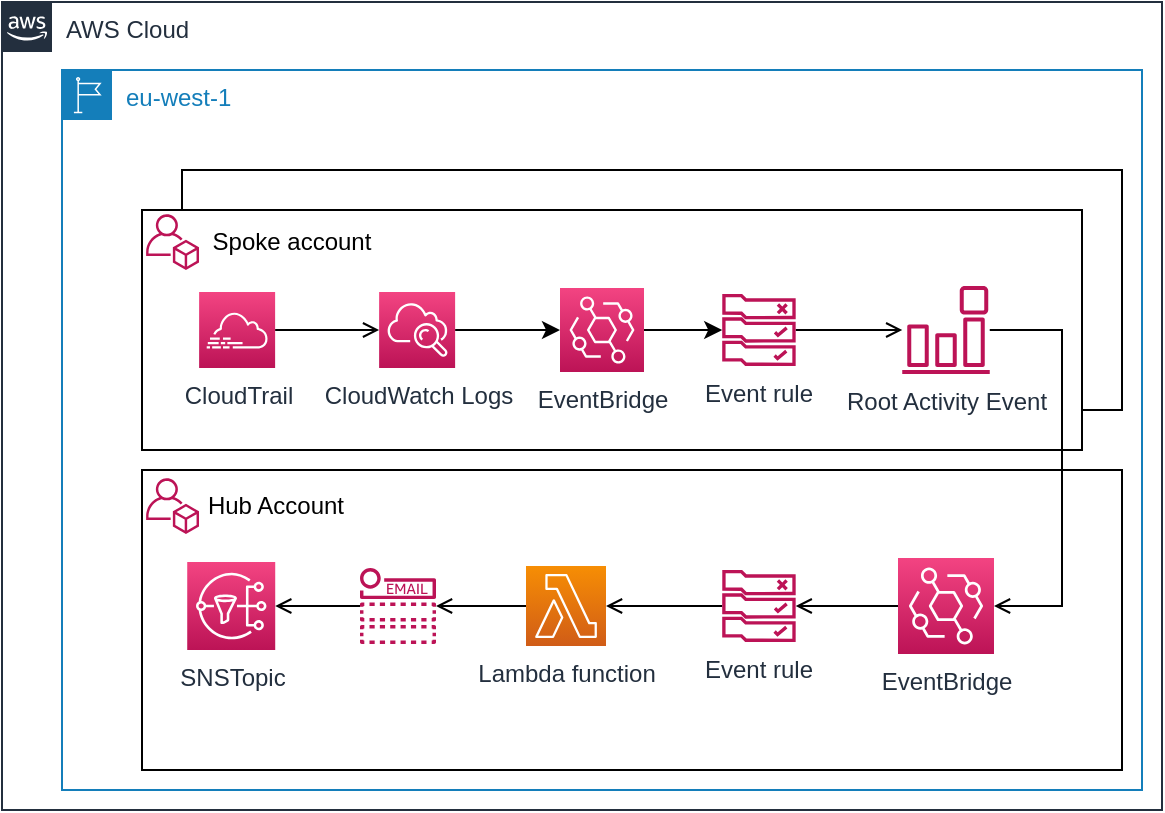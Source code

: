 <mxfile version="12.4.8" type="device"><diagram id="ggwZvdEYyTPmZVuKmk9l" name="Page-1"><mxGraphModel dx="1298" dy="722" grid="1" gridSize="10" guides="1" tooltips="1" connect="1" arrows="1" fold="1" page="1" pageScale="1" pageWidth="850" pageHeight="1100" math="0" shadow="0"><root><mxCell id="0"/><mxCell id="1" parent="0"/><mxCell id="MZmn24VY5U7Dj_5b3_eo-1" value="eu-west-1" style="points=[[0,0],[0.25,0],[0.5,0],[0.75,0],[1,0],[1,0.25],[1,0.5],[1,0.75],[1,1],[0.75,1],[0.5,1],[0.25,1],[0,1],[0,0.75],[0,0.5],[0,0.25]];outlineConnect=0;gradientColor=none;html=1;whiteSpace=wrap;fontSize=12;fontStyle=0;shape=mxgraph.aws4.group;grIcon=mxgraph.aws4.group_region;strokeColor=#147EBA;fillColor=none;verticalAlign=top;align=left;spacingLeft=30;fontColor=#147EBA;dashed=0;" parent="1" vertex="1"><mxGeometry x="130" y="40" width="540" height="360" as="geometry"/></mxCell><mxCell id="MZmn24VY5U7Dj_5b3_eo-2" value="" style="rounded=0;whiteSpace=wrap;html=1;" parent="1" vertex="1"><mxGeometry x="170" y="240" width="490" height="150" as="geometry"/></mxCell><mxCell id="MZmn24VY5U7Dj_5b3_eo-3" value="" style="rounded=0;whiteSpace=wrap;html=1;" parent="1" vertex="1"><mxGeometry x="190" y="90" width="470" height="120" as="geometry"/></mxCell><mxCell id="MZmn24VY5U7Dj_5b3_eo-4" value="" style="rounded=0;whiteSpace=wrap;html=1;" parent="1" vertex="1"><mxGeometry x="170" y="110" width="470" height="120" as="geometry"/></mxCell><mxCell id="MZmn24VY5U7Dj_5b3_eo-5" value="Spoke account" style="text;html=1;strokeColor=none;fillColor=none;align=center;verticalAlign=middle;whiteSpace=wrap;rounded=0;" parent="1" vertex="1"><mxGeometry x="180" y="116" width="130" height="20" as="geometry"/></mxCell><mxCell id="MZmn24VY5U7Dj_5b3_eo-7" value="Hub Account" style="text;html=1;strokeColor=none;fillColor=none;align=center;verticalAlign=middle;whiteSpace=wrap;rounded=0;" parent="1" vertex="1"><mxGeometry x="172" y="248" width="130" height="20" as="geometry"/></mxCell><mxCell id="MZmn24VY5U7Dj_5b3_eo-8" style="edgeStyle=orthogonalEdgeStyle;rounded=0;orthogonalLoop=1;jettySize=auto;html=1;endArrow=open;endFill=0;" parent="1" source="MZmn24VY5U7Dj_5b3_eo-9" target="MZmn24VY5U7Dj_5b3_eo-11" edge="1"><mxGeometry relative="1" as="geometry"/></mxCell><mxCell id="MZmn24VY5U7Dj_5b3_eo-9" value="CloudTrail" style="outlineConnect=0;fontColor=#232F3E;gradientColor=#F34482;gradientDirection=north;fillColor=#BC1356;strokeColor=#ffffff;dashed=0;verticalLabelPosition=bottom;verticalAlign=top;align=center;html=1;fontSize=12;fontStyle=0;aspect=fixed;shape=mxgraph.aws4.resourceIcon;resIcon=mxgraph.aws4.cloudtrail;" parent="1" vertex="1"><mxGeometry x="198.56" y="151" width="38" height="38" as="geometry"/></mxCell><mxCell id="KJSNWcPo1333YAFgutYV-5" style="edgeStyle=orthogonalEdgeStyle;rounded=0;orthogonalLoop=1;jettySize=auto;html=1;" edge="1" parent="1" source="MZmn24VY5U7Dj_5b3_eo-11" target="KJSNWcPo1333YAFgutYV-4"><mxGeometry relative="1" as="geometry"/></mxCell><mxCell id="MZmn24VY5U7Dj_5b3_eo-11" value="CloudWatch Logs" style="outlineConnect=0;fontColor=#232F3E;gradientColor=#F34482;gradientDirection=north;fillColor=#BC1356;strokeColor=#ffffff;dashed=0;verticalLabelPosition=bottom;verticalAlign=top;align=center;html=1;fontSize=12;fontStyle=0;aspect=fixed;shape=mxgraph.aws4.resourceIcon;resIcon=mxgraph.aws4.cloudwatch;" parent="1" vertex="1"><mxGeometry x="288.56" y="151" width="38" height="38" as="geometry"/></mxCell><mxCell id="MZmn24VY5U7Dj_5b3_eo-12" style="edgeStyle=orthogonalEdgeStyle;rounded=0;orthogonalLoop=1;jettySize=auto;html=1;endArrow=open;endFill=0;" parent="1" source="MZmn24VY5U7Dj_5b3_eo-13" target="MZmn24VY5U7Dj_5b3_eo-15" edge="1"><mxGeometry relative="1" as="geometry"/></mxCell><mxCell id="MZmn24VY5U7Dj_5b3_eo-13" value="Event rule" style="outlineConnect=0;fontColor=#232F3E;gradientColor=none;fillColor=#BC1356;strokeColor=none;dashed=0;verticalLabelPosition=bottom;verticalAlign=top;align=center;html=1;fontSize=12;fontStyle=0;aspect=fixed;pointerEvents=1;shape=mxgraph.aws4.rule_2;" parent="1" vertex="1"><mxGeometry x="460" y="152" width="36.95" height="36" as="geometry"/></mxCell><mxCell id="MZmn24VY5U7Dj_5b3_eo-14" style="edgeStyle=orthogonalEdgeStyle;rounded=0;orthogonalLoop=1;jettySize=auto;html=1;endArrow=open;endFill=0;" parent="1" source="MZmn24VY5U7Dj_5b3_eo-15" target="MZmn24VY5U7Dj_5b3_eo-17" edge="1"><mxGeometry relative="1" as="geometry"><Array as="points"><mxPoint x="630" y="170"/><mxPoint x="630" y="308"/></Array></mxGeometry></mxCell><mxCell id="MZmn24VY5U7Dj_5b3_eo-15" value="Root Activity Event" style="outlineConnect=0;fontColor=#232F3E;gradientColor=none;fillColor=#BC1356;strokeColor=none;dashed=0;verticalLabelPosition=bottom;verticalAlign=top;align=center;html=1;fontSize=12;fontStyle=0;aspect=fixed;pointerEvents=1;shape=mxgraph.aws4.event_event_based;" parent="1" vertex="1"><mxGeometry x="550" y="148" width="44" height="44" as="geometry"/></mxCell><mxCell id="MZmn24VY5U7Dj_5b3_eo-16" style="edgeStyle=orthogonalEdgeStyle;rounded=0;orthogonalLoop=1;jettySize=auto;html=1;endArrow=open;endFill=0;" parent="1" source="MZmn24VY5U7Dj_5b3_eo-17" target="MZmn24VY5U7Dj_5b3_eo-19" edge="1"><mxGeometry relative="1" as="geometry"/></mxCell><mxCell id="MZmn24VY5U7Dj_5b3_eo-17" value="EventBridge" style="outlineConnect=0;fontColor=#232F3E;gradientColor=#F34482;gradientDirection=north;fillColor=#BC1356;strokeColor=#ffffff;dashed=0;verticalLabelPosition=bottom;verticalAlign=top;align=center;html=1;fontSize=12;fontStyle=0;aspect=fixed;shape=mxgraph.aws4.resourceIcon;resIcon=mxgraph.aws4.eventbridge;" parent="1" vertex="1"><mxGeometry x="548" y="284" width="48" height="48" as="geometry"/></mxCell><mxCell id="MZmn24VY5U7Dj_5b3_eo-18" style="edgeStyle=orthogonalEdgeStyle;rounded=0;orthogonalLoop=1;jettySize=auto;html=1;endArrow=open;endFill=0;" parent="1" source="MZmn24VY5U7Dj_5b3_eo-19" target="MZmn24VY5U7Dj_5b3_eo-21" edge="1"><mxGeometry relative="1" as="geometry"/></mxCell><mxCell id="MZmn24VY5U7Dj_5b3_eo-19" value="Event rule" style="outlineConnect=0;fontColor=#232F3E;gradientColor=none;fillColor=#BC1356;strokeColor=none;dashed=0;verticalLabelPosition=bottom;verticalAlign=top;align=center;html=1;fontSize=12;fontStyle=0;aspect=fixed;pointerEvents=1;shape=mxgraph.aws4.rule_2;" parent="1" vertex="1"><mxGeometry x="460" y="290" width="36.95" height="36" as="geometry"/></mxCell><mxCell id="MZmn24VY5U7Dj_5b3_eo-20" style="edgeStyle=orthogonalEdgeStyle;rounded=0;orthogonalLoop=1;jettySize=auto;html=1;endArrow=open;endFill=0;" parent="1" source="MZmn24VY5U7Dj_5b3_eo-21" target="MZmn24VY5U7Dj_5b3_eo-24" edge="1"><mxGeometry relative="1" as="geometry"/></mxCell><mxCell id="MZmn24VY5U7Dj_5b3_eo-21" value="Lambda function" style="outlineConnect=0;fontColor=#232F3E;gradientColor=#F78E04;gradientDirection=north;fillColor=#D05C17;strokeColor=#ffffff;dashed=0;verticalLabelPosition=bottom;verticalAlign=top;align=center;html=1;fontSize=12;fontStyle=0;aspect=fixed;shape=mxgraph.aws4.resourceIcon;resIcon=mxgraph.aws4.lambda;" parent="1" vertex="1"><mxGeometry x="362" y="288" width="40" height="40" as="geometry"/></mxCell><mxCell id="MZmn24VY5U7Dj_5b3_eo-22" value="&lt;div&gt;SNSTopic&lt;/div&gt;" style="outlineConnect=0;fontColor=#232F3E;gradientColor=#F34482;gradientDirection=north;fillColor=#BC1356;strokeColor=#ffffff;dashed=0;verticalLabelPosition=bottom;verticalAlign=top;align=center;html=1;fontSize=12;fontStyle=0;aspect=fixed;shape=mxgraph.aws4.resourceIcon;resIcon=mxgraph.aws4.sns;" parent="1" vertex="1"><mxGeometry x="192.61" y="286" width="44" height="44" as="geometry"/></mxCell><mxCell id="MZmn24VY5U7Dj_5b3_eo-23" style="edgeStyle=orthogonalEdgeStyle;rounded=0;orthogonalLoop=1;jettySize=auto;html=1;endArrow=open;endFill=0;" parent="1" source="MZmn24VY5U7Dj_5b3_eo-24" target="MZmn24VY5U7Dj_5b3_eo-22" edge="1"><mxGeometry relative="1" as="geometry"/></mxCell><mxCell id="MZmn24VY5U7Dj_5b3_eo-24" value="" style="outlineConnect=0;fontColor=#232F3E;gradientColor=none;fillColor=#BC1356;strokeColor=none;dashed=0;verticalLabelPosition=bottom;verticalAlign=top;align=center;html=1;fontSize=12;fontStyle=0;aspect=fixed;pointerEvents=1;shape=mxgraph.aws4.email_notification;" parent="1" vertex="1"><mxGeometry x="279" y="289" width="38" height="38" as="geometry"/></mxCell><mxCell id="KJSNWcPo1333YAFgutYV-2" value="" style="outlineConnect=0;fontColor=#232F3E;gradientColor=none;fillColor=#BC1356;strokeColor=none;dashed=0;verticalLabelPosition=bottom;verticalAlign=top;align=center;html=1;fontSize=12;fontStyle=0;aspect=fixed;pointerEvents=1;shape=mxgraph.aws4.organizations_account;" vertex="1" parent="1"><mxGeometry x="172" y="112" width="26.56" height="28" as="geometry"/></mxCell><mxCell id="KJSNWcPo1333YAFgutYV-3" value="" style="outlineConnect=0;fontColor=#232F3E;gradientColor=none;fillColor=#BC1356;strokeColor=none;dashed=0;verticalLabelPosition=bottom;verticalAlign=top;align=center;html=1;fontSize=12;fontStyle=0;aspect=fixed;pointerEvents=1;shape=mxgraph.aws4.organizations_account;" vertex="1" parent="1"><mxGeometry x="172" y="244" width="26.56" height="28" as="geometry"/></mxCell><mxCell id="KJSNWcPo1333YAFgutYV-6" style="edgeStyle=orthogonalEdgeStyle;rounded=0;orthogonalLoop=1;jettySize=auto;html=1;" edge="1" parent="1" source="KJSNWcPo1333YAFgutYV-4" target="MZmn24VY5U7Dj_5b3_eo-13"><mxGeometry relative="1" as="geometry"/></mxCell><mxCell id="KJSNWcPo1333YAFgutYV-4" value="EventBridge" style="outlineConnect=0;fontColor=#232F3E;gradientColor=#F34482;gradientDirection=north;fillColor=#BC1356;strokeColor=#ffffff;dashed=0;verticalLabelPosition=bottom;verticalAlign=top;align=center;html=1;fontSize=12;fontStyle=0;aspect=fixed;shape=mxgraph.aws4.resourceIcon;resIcon=mxgraph.aws4.eventbridge;" vertex="1" parent="1"><mxGeometry x="379" y="149" width="42" height="42" as="geometry"/></mxCell><mxCell id="KJSNWcPo1333YAFgutYV-7" value="AWS Cloud" style="points=[[0,0],[0.25,0],[0.5,0],[0.75,0],[1,0],[1,0.25],[1,0.5],[1,0.75],[1,1],[0.75,1],[0.5,1],[0.25,1],[0,1],[0,0.75],[0,0.5],[0,0.25]];outlineConnect=0;gradientColor=none;html=1;whiteSpace=wrap;fontSize=12;fontStyle=0;shape=mxgraph.aws4.group;grIcon=mxgraph.aws4.group_aws_cloud_alt;strokeColor=#232F3E;fillColor=none;verticalAlign=top;align=left;spacingLeft=30;fontColor=#232F3E;dashed=0;" vertex="1" parent="1"><mxGeometry x="100" y="6" width="580" height="404" as="geometry"/></mxCell></root></mxGraphModel></diagram></mxfile>